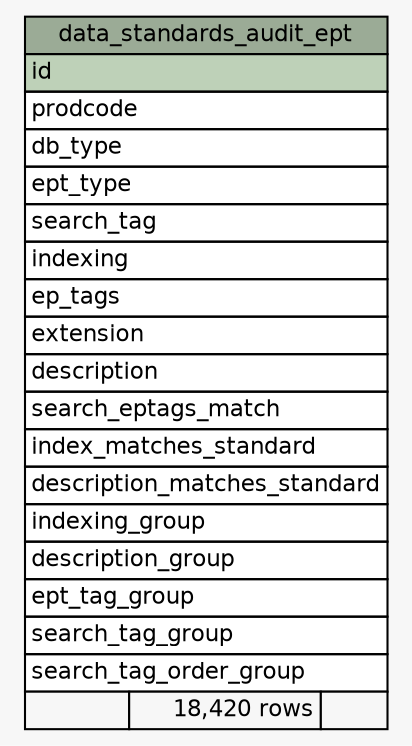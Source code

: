 // dot 2.2.1 on Windows 10 10.0
// SchemaSpy rev 590
digraph "data_standards_audit_ept" {
  graph [
    rankdir="RL"
    bgcolor="#f7f7f7"
    nodesep="0.18"
    ranksep="0.46"
    fontname="Helvetica"
    fontsize="11"
  ];
  node [
    fontname="Helvetica"
    fontsize="11"
    shape="plaintext"
  ];
  edge [
    arrowsize="0.8"
  ];
  "data_standards_audit_ept" [
    label=<
    <TABLE BORDER="0" CELLBORDER="1" CELLSPACING="0" BGCOLOR="#ffffff">
      <TR><TD COLSPAN="3" BGCOLOR="#9bab96" ALIGN="CENTER">data_standards_audit_ept</TD></TR>
      <TR><TD PORT="id" COLSPAN="3" BGCOLOR="#bed1b8" ALIGN="LEFT">id</TD></TR>
      <TR><TD PORT="prodcode" COLSPAN="3" ALIGN="LEFT">prodcode</TD></TR>
      <TR><TD PORT="db_type" COLSPAN="3" ALIGN="LEFT">db_type</TD></TR>
      <TR><TD PORT="ept_type" COLSPAN="3" ALIGN="LEFT">ept_type</TD></TR>
      <TR><TD PORT="search_tag" COLSPAN="3" ALIGN="LEFT">search_tag</TD></TR>
      <TR><TD PORT="indexing" COLSPAN="3" ALIGN="LEFT">indexing</TD></TR>
      <TR><TD PORT="ep_tags" COLSPAN="3" ALIGN="LEFT">ep_tags</TD></TR>
      <TR><TD PORT="extension" COLSPAN="3" ALIGN="LEFT">extension</TD></TR>
      <TR><TD PORT="description" COLSPAN="3" ALIGN="LEFT">description</TD></TR>
      <TR><TD PORT="search_eptags_match" COLSPAN="3" ALIGN="LEFT">search_eptags_match</TD></TR>
      <TR><TD PORT="index_matches_standard" COLSPAN="3" ALIGN="LEFT">index_matches_standard</TD></TR>
      <TR><TD PORT="description_matches_standard" COLSPAN="3" ALIGN="LEFT">description_matches_standard</TD></TR>
      <TR><TD PORT="indexing_group" COLSPAN="3" ALIGN="LEFT">indexing_group</TD></TR>
      <TR><TD PORT="description_group" COLSPAN="3" ALIGN="LEFT">description_group</TD></TR>
      <TR><TD PORT="ept_tag_group" COLSPAN="3" ALIGN="LEFT">ept_tag_group</TD></TR>
      <TR><TD PORT="search_tag_group" COLSPAN="3" ALIGN="LEFT">search_tag_group</TD></TR>
      <TR><TD PORT="search_tag_order_group" COLSPAN="3" ALIGN="LEFT">search_tag_order_group</TD></TR>
      <TR><TD ALIGN="LEFT" BGCOLOR="#f7f7f7">  </TD><TD ALIGN="RIGHT" BGCOLOR="#f7f7f7">18,420 rows</TD><TD ALIGN="RIGHT" BGCOLOR="#f7f7f7">  </TD></TR>
    </TABLE>>
    URL="tables/data_standards_audit_ept.html"
    tooltip="data_standards_audit_ept"
  ];
}
